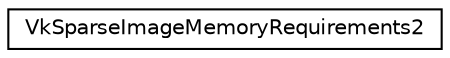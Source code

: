 digraph "Graphical Class Hierarchy"
{
 // LATEX_PDF_SIZE
  edge [fontname="Helvetica",fontsize="10",labelfontname="Helvetica",labelfontsize="10"];
  node [fontname="Helvetica",fontsize="10",shape=record];
  rankdir="LR";
  Node0 [label="VkSparseImageMemoryRequirements2",height=0.2,width=0.4,color="black", fillcolor="white", style="filled",URL="$structVkSparseImageMemoryRequirements2.html",tooltip=" "];
}
